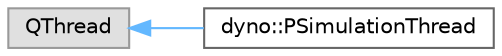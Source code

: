 digraph "Graphical Class Hierarchy"
{
 // LATEX_PDF_SIZE
  bgcolor="transparent";
  edge [fontname=Helvetica,fontsize=10,labelfontname=Helvetica,labelfontsize=10];
  node [fontname=Helvetica,fontsize=10,shape=box,height=0.2,width=0.4];
  rankdir="LR";
  Node0 [id="Node000000",label="QThread",height=0.2,width=0.4,color="grey60", fillcolor="#E0E0E0", style="filled",tooltip=" "];
  Node0 -> Node1 [id="edge569_Node000000_Node000001",dir="back",color="steelblue1",style="solid",tooltip=" "];
  Node1 [id="Node000001",label="dyno::PSimulationThread",height=0.2,width=0.4,color="grey40", fillcolor="white", style="filled",URL="$classdyno_1_1_p_simulation_thread.html",tooltip=" "];
}
